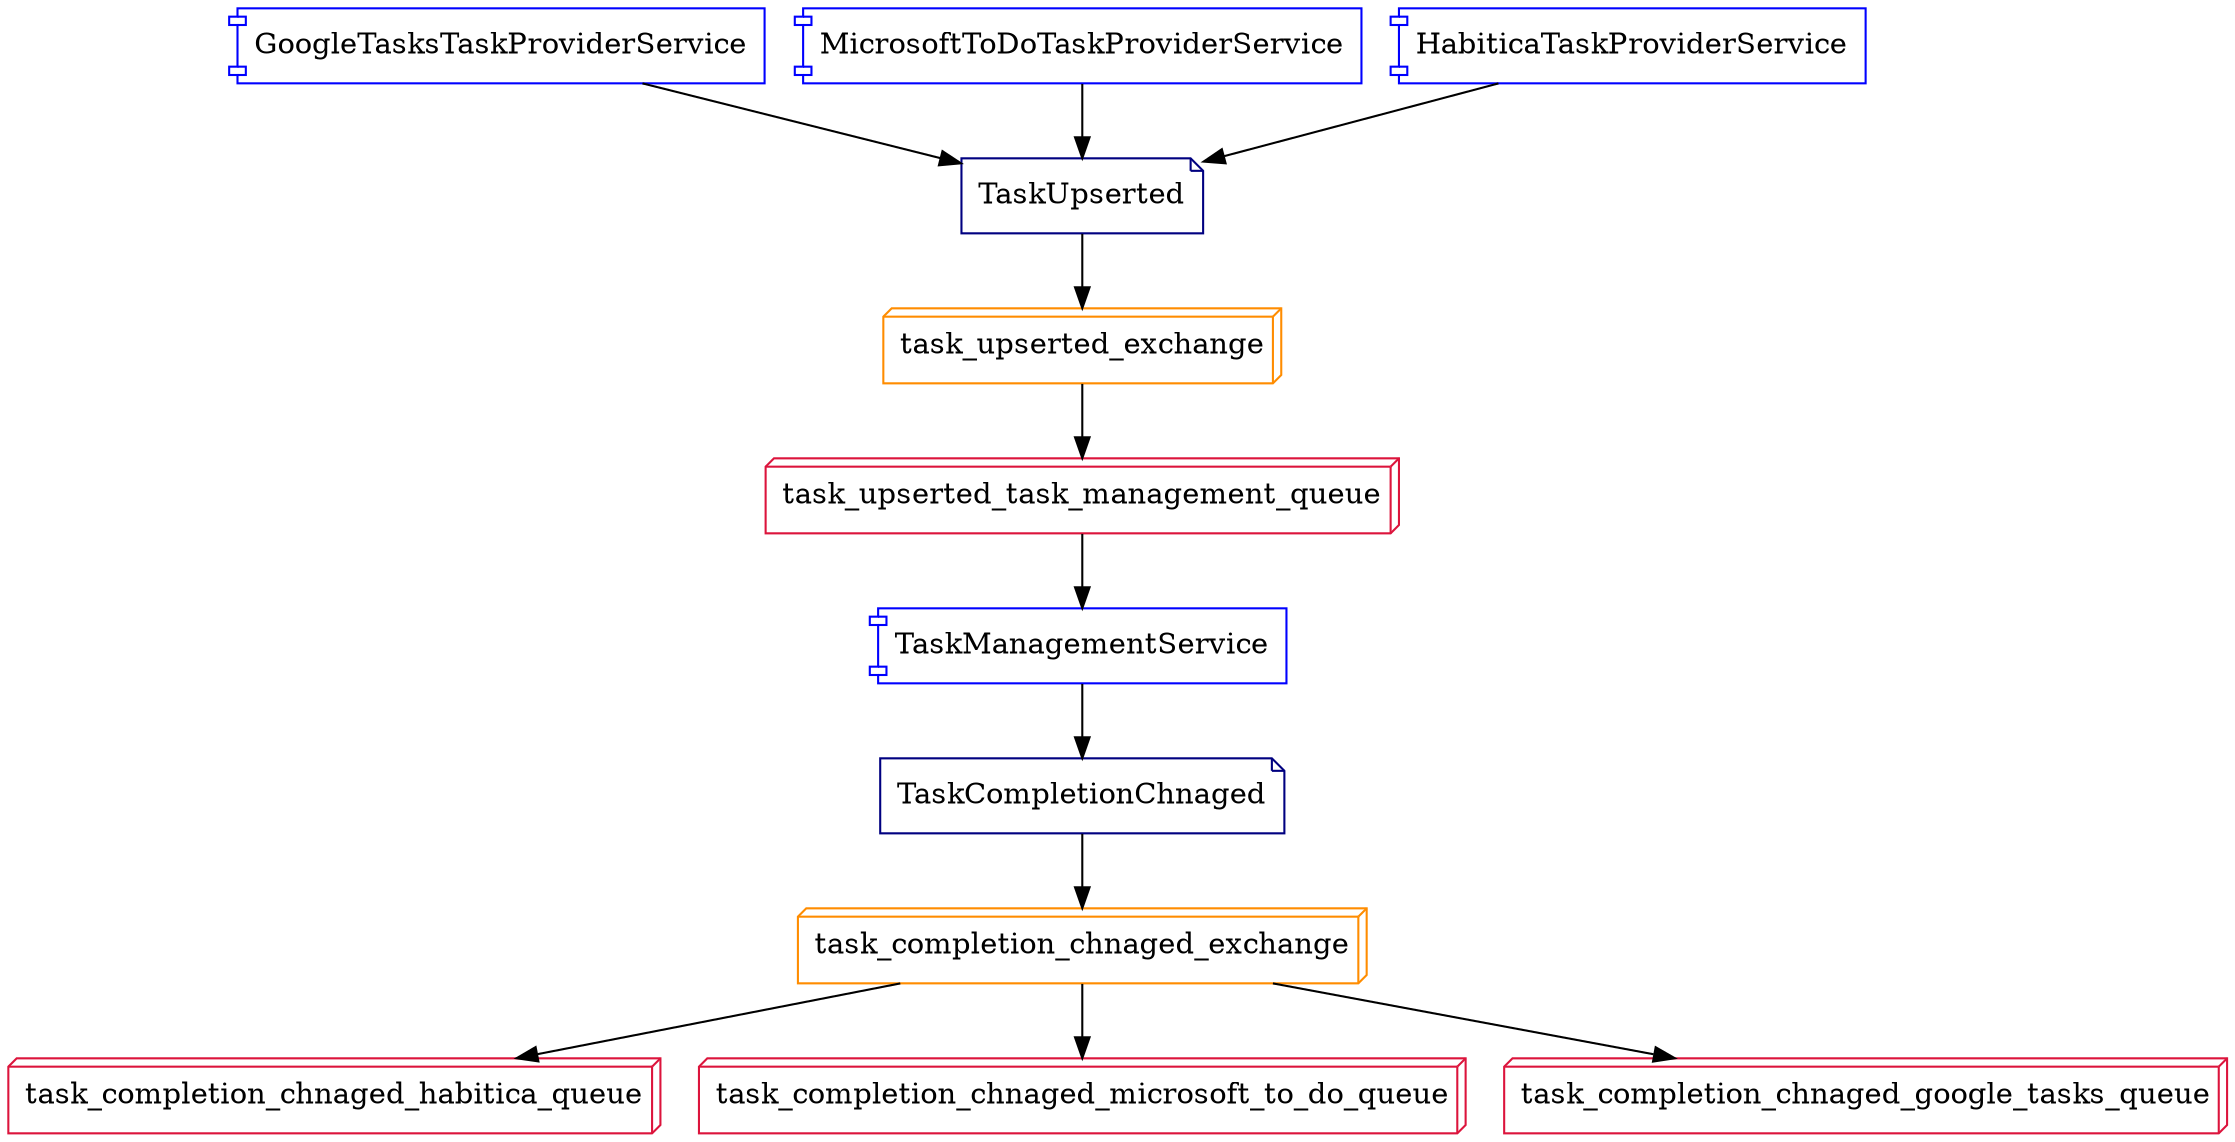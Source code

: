 digraph {
    GoogleTasksTaskProviderService [shape=component, color=blue]
    MicrosoftToDoTaskProviderService [shape=component, color=blue]
    HabiticaTaskProviderService [shape=component, color=blue]
    TaskManagementService [shape=component, color=blue]
    TaskUpserted [shape=note, color=navy]
    TaskCompletionChnaged [shape=note, color=navy]
    task_upserted_exchange [shape=box3d, color=darkorange]
    task_completion_chnaged_exchange [shape=box3d, color=darkorange]
    task_upserted_task_management_queue [shape=box3d, color=crimson]
    task_completion_chnaged_habitica_queue [shape=box3d, color=crimson]
    task_completion_chnaged_microsoft_to_do_queue [shape=box3d, color=crimson]
    task_completion_chnaged_google_tasks_queue [shape=box3d, color=crimson]

    GoogleTasksTaskProviderService -> TaskUpserted
    MicrosoftToDoTaskProviderService -> TaskUpserted
    HabiticaTaskProviderService -> TaskUpserted
    TaskUpserted -> task_upserted_exchange
    task_upserted_exchange -> task_upserted_task_management_queue
    task_upserted_task_management_queue -> TaskManagementService
    TaskManagementService -> TaskCompletionChnaged
    TaskCompletionChnaged -> task_completion_chnaged_exchange
    task_completion_chnaged_exchange -> task_completion_chnaged_habitica_queue
    task_completion_chnaged_exchange -> task_completion_chnaged_microsoft_to_do_queue
    task_completion_chnaged_exchange -> task_completion_chnaged_google_tasks_queue
}